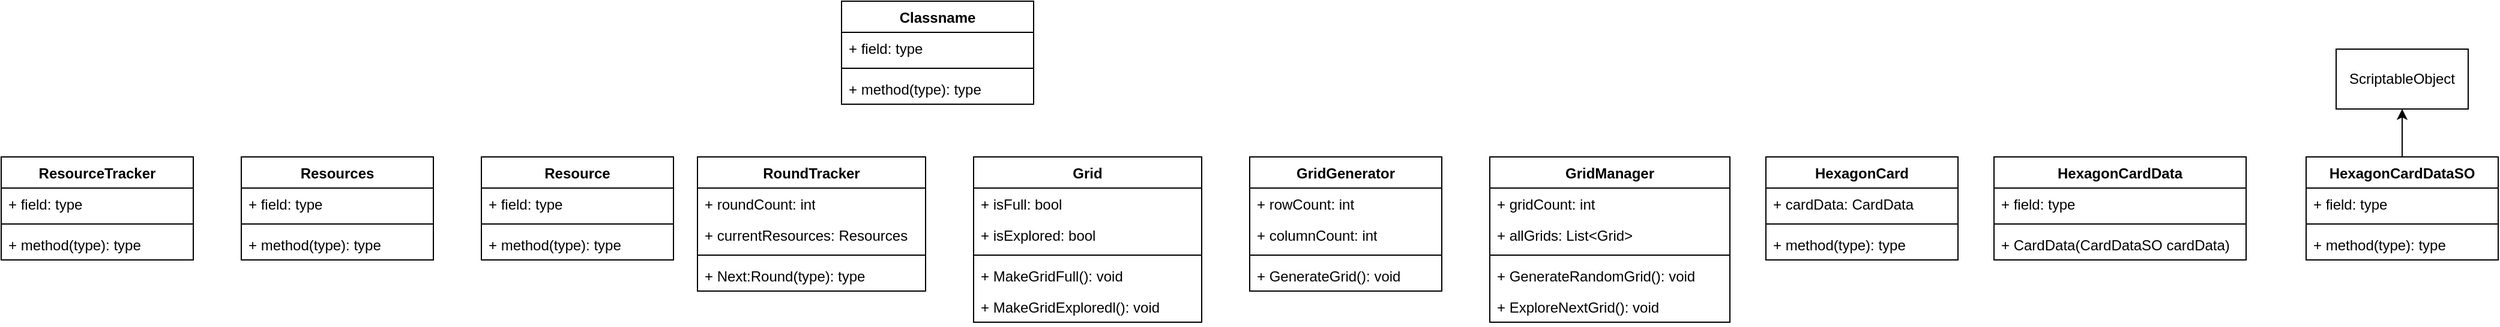 <mxfile version="21.7.2" type="device">
  <diagram name="Sayfa -1" id="7Gfia22SGKKhUa6N_Pm-">
    <mxGraphModel dx="3512" dy="2093" grid="1" gridSize="10" guides="1" tooltips="1" connect="1" arrows="1" fold="1" page="1" pageScale="1" pageWidth="827" pageHeight="1169" math="0" shadow="0">
      <root>
        <mxCell id="0" />
        <mxCell id="1" parent="0" />
        <mxCell id="e0bRsKAhbtaAGmJGugYF-1" value="GridGenerator&lt;br&gt;" style="swimlane;fontStyle=1;align=center;verticalAlign=top;childLayout=stackLayout;horizontal=1;startSize=26;horizontalStack=0;resizeParent=1;resizeParentMax=0;resizeLast=0;collapsible=1;marginBottom=0;whiteSpace=wrap;html=1;" vertex="1" parent="1">
          <mxGeometry x="80" y="100" width="160" height="112" as="geometry" />
        </mxCell>
        <mxCell id="e0bRsKAhbtaAGmJGugYF-2" value="+ rowCount: int" style="text;strokeColor=none;fillColor=none;align=left;verticalAlign=top;spacingLeft=4;spacingRight=4;overflow=hidden;rotatable=0;points=[[0,0.5],[1,0.5]];portConstraint=eastwest;whiteSpace=wrap;html=1;" vertex="1" parent="e0bRsKAhbtaAGmJGugYF-1">
          <mxGeometry y="26" width="160" height="26" as="geometry" />
        </mxCell>
        <mxCell id="e0bRsKAhbtaAGmJGugYF-58" value="+ columnCount: int" style="text;strokeColor=none;fillColor=none;align=left;verticalAlign=top;spacingLeft=4;spacingRight=4;overflow=hidden;rotatable=0;points=[[0,0.5],[1,0.5]];portConstraint=eastwest;whiteSpace=wrap;html=1;" vertex="1" parent="e0bRsKAhbtaAGmJGugYF-1">
          <mxGeometry y="52" width="160" height="26" as="geometry" />
        </mxCell>
        <mxCell id="e0bRsKAhbtaAGmJGugYF-3" value="" style="line;strokeWidth=1;fillColor=none;align=left;verticalAlign=middle;spacingTop=-1;spacingLeft=3;spacingRight=3;rotatable=0;labelPosition=right;points=[];portConstraint=eastwest;strokeColor=inherit;" vertex="1" parent="e0bRsKAhbtaAGmJGugYF-1">
          <mxGeometry y="78" width="160" height="8" as="geometry" />
        </mxCell>
        <mxCell id="e0bRsKAhbtaAGmJGugYF-4" value="+ GenerateGrid(): void" style="text;strokeColor=none;fillColor=none;align=left;verticalAlign=top;spacingLeft=4;spacingRight=4;overflow=hidden;rotatable=0;points=[[0,0.5],[1,0.5]];portConstraint=eastwest;whiteSpace=wrap;html=1;" vertex="1" parent="e0bRsKAhbtaAGmJGugYF-1">
          <mxGeometry y="86" width="160" height="26" as="geometry" />
        </mxCell>
        <mxCell id="e0bRsKAhbtaAGmJGugYF-5" value="GridManager" style="swimlane;fontStyle=1;align=center;verticalAlign=top;childLayout=stackLayout;horizontal=1;startSize=26;horizontalStack=0;resizeParent=1;resizeParentMax=0;resizeLast=0;collapsible=1;marginBottom=0;whiteSpace=wrap;html=1;" vertex="1" parent="1">
          <mxGeometry x="280" y="100" width="200" height="138" as="geometry" />
        </mxCell>
        <mxCell id="e0bRsKAhbtaAGmJGugYF-6" value="+ gridCount: int" style="text;strokeColor=none;fillColor=none;align=left;verticalAlign=top;spacingLeft=4;spacingRight=4;overflow=hidden;rotatable=0;points=[[0,0.5],[1,0.5]];portConstraint=eastwest;whiteSpace=wrap;html=1;" vertex="1" parent="e0bRsKAhbtaAGmJGugYF-5">
          <mxGeometry y="26" width="200" height="26" as="geometry" />
        </mxCell>
        <mxCell id="e0bRsKAhbtaAGmJGugYF-47" value="+ allGrids: List&amp;lt;Grid&amp;gt;" style="text;strokeColor=none;fillColor=none;align=left;verticalAlign=top;spacingLeft=4;spacingRight=4;overflow=hidden;rotatable=0;points=[[0,0.5],[1,0.5]];portConstraint=eastwest;whiteSpace=wrap;html=1;" vertex="1" parent="e0bRsKAhbtaAGmJGugYF-5">
          <mxGeometry y="52" width="200" height="26" as="geometry" />
        </mxCell>
        <mxCell id="e0bRsKAhbtaAGmJGugYF-7" value="" style="line;strokeWidth=1;fillColor=none;align=left;verticalAlign=middle;spacingTop=-1;spacingLeft=3;spacingRight=3;rotatable=0;labelPosition=right;points=[];portConstraint=eastwest;strokeColor=inherit;" vertex="1" parent="e0bRsKAhbtaAGmJGugYF-5">
          <mxGeometry y="78" width="200" height="8" as="geometry" />
        </mxCell>
        <mxCell id="e0bRsKAhbtaAGmJGugYF-45" value="+ GenerateRandomGrid(): void" style="text;strokeColor=none;fillColor=none;align=left;verticalAlign=top;spacingLeft=4;spacingRight=4;overflow=hidden;rotatable=0;points=[[0,0.5],[1,0.5]];portConstraint=eastwest;whiteSpace=wrap;html=1;" vertex="1" parent="e0bRsKAhbtaAGmJGugYF-5">
          <mxGeometry y="86" width="200" height="26" as="geometry" />
        </mxCell>
        <mxCell id="e0bRsKAhbtaAGmJGugYF-8" value="+ ExploreNextGrid(): void" style="text;strokeColor=none;fillColor=none;align=left;verticalAlign=top;spacingLeft=4;spacingRight=4;overflow=hidden;rotatable=0;points=[[0,0.5],[1,0.5]];portConstraint=eastwest;whiteSpace=wrap;html=1;" vertex="1" parent="e0bRsKAhbtaAGmJGugYF-5">
          <mxGeometry y="112" width="200" height="26" as="geometry" />
        </mxCell>
        <mxCell id="e0bRsKAhbtaAGmJGugYF-9" value="HexagonCard" style="swimlane;fontStyle=1;align=center;verticalAlign=top;childLayout=stackLayout;horizontal=1;startSize=26;horizontalStack=0;resizeParent=1;resizeParentMax=0;resizeLast=0;collapsible=1;marginBottom=0;whiteSpace=wrap;html=1;" vertex="1" parent="1">
          <mxGeometry x="510" y="100" width="160" height="86" as="geometry" />
        </mxCell>
        <mxCell id="e0bRsKAhbtaAGmJGugYF-10" value="+ cardData: CardData" style="text;strokeColor=none;fillColor=none;align=left;verticalAlign=top;spacingLeft=4;spacingRight=4;overflow=hidden;rotatable=0;points=[[0,0.5],[1,0.5]];portConstraint=eastwest;whiteSpace=wrap;html=1;" vertex="1" parent="e0bRsKAhbtaAGmJGugYF-9">
          <mxGeometry y="26" width="160" height="26" as="geometry" />
        </mxCell>
        <mxCell id="e0bRsKAhbtaAGmJGugYF-11" value="" style="line;strokeWidth=1;fillColor=none;align=left;verticalAlign=middle;spacingTop=-1;spacingLeft=3;spacingRight=3;rotatable=0;labelPosition=right;points=[];portConstraint=eastwest;strokeColor=inherit;" vertex="1" parent="e0bRsKAhbtaAGmJGugYF-9">
          <mxGeometry y="52" width="160" height="8" as="geometry" />
        </mxCell>
        <mxCell id="e0bRsKAhbtaAGmJGugYF-12" value="+ method(type): type" style="text;strokeColor=none;fillColor=none;align=left;verticalAlign=top;spacingLeft=4;spacingRight=4;overflow=hidden;rotatable=0;points=[[0,0.5],[1,0.5]];portConstraint=eastwest;whiteSpace=wrap;html=1;" vertex="1" parent="e0bRsKAhbtaAGmJGugYF-9">
          <mxGeometry y="60" width="160" height="26" as="geometry" />
        </mxCell>
        <mxCell id="e0bRsKAhbtaAGmJGugYF-18" style="edgeStyle=orthogonalEdgeStyle;rounded=0;orthogonalLoop=1;jettySize=auto;html=1;" edge="1" parent="1" source="e0bRsKAhbtaAGmJGugYF-13" target="e0bRsKAhbtaAGmJGugYF-17">
          <mxGeometry relative="1" as="geometry" />
        </mxCell>
        <mxCell id="e0bRsKAhbtaAGmJGugYF-13" value="HexagonCardDataSO" style="swimlane;fontStyle=1;align=center;verticalAlign=top;childLayout=stackLayout;horizontal=1;startSize=26;horizontalStack=0;resizeParent=1;resizeParentMax=0;resizeLast=0;collapsible=1;marginBottom=0;whiteSpace=wrap;html=1;" vertex="1" parent="1">
          <mxGeometry x="960" y="100" width="160" height="86" as="geometry" />
        </mxCell>
        <mxCell id="e0bRsKAhbtaAGmJGugYF-14" value="+ field: type" style="text;strokeColor=none;fillColor=none;align=left;verticalAlign=top;spacingLeft=4;spacingRight=4;overflow=hidden;rotatable=0;points=[[0,0.5],[1,0.5]];portConstraint=eastwest;whiteSpace=wrap;html=1;" vertex="1" parent="e0bRsKAhbtaAGmJGugYF-13">
          <mxGeometry y="26" width="160" height="26" as="geometry" />
        </mxCell>
        <mxCell id="e0bRsKAhbtaAGmJGugYF-15" value="" style="line;strokeWidth=1;fillColor=none;align=left;verticalAlign=middle;spacingTop=-1;spacingLeft=3;spacingRight=3;rotatable=0;labelPosition=right;points=[];portConstraint=eastwest;strokeColor=inherit;" vertex="1" parent="e0bRsKAhbtaAGmJGugYF-13">
          <mxGeometry y="52" width="160" height="8" as="geometry" />
        </mxCell>
        <mxCell id="e0bRsKAhbtaAGmJGugYF-16" value="+ method(type): type" style="text;strokeColor=none;fillColor=none;align=left;verticalAlign=top;spacingLeft=4;spacingRight=4;overflow=hidden;rotatable=0;points=[[0,0.5],[1,0.5]];portConstraint=eastwest;whiteSpace=wrap;html=1;" vertex="1" parent="e0bRsKAhbtaAGmJGugYF-13">
          <mxGeometry y="60" width="160" height="26" as="geometry" />
        </mxCell>
        <mxCell id="e0bRsKAhbtaAGmJGugYF-17" value="ScriptableObject" style="html=1;whiteSpace=wrap;" vertex="1" parent="1">
          <mxGeometry x="985" y="10" width="110" height="50" as="geometry" />
        </mxCell>
        <mxCell id="e0bRsKAhbtaAGmJGugYF-23" value="HexagonCardData" style="swimlane;fontStyle=1;align=center;verticalAlign=top;childLayout=stackLayout;horizontal=1;startSize=26;horizontalStack=0;resizeParent=1;resizeParentMax=0;resizeLast=0;collapsible=1;marginBottom=0;whiteSpace=wrap;html=1;" vertex="1" parent="1">
          <mxGeometry x="700" y="100" width="210" height="86" as="geometry" />
        </mxCell>
        <mxCell id="e0bRsKAhbtaAGmJGugYF-24" value="+ field: type" style="text;strokeColor=none;fillColor=none;align=left;verticalAlign=top;spacingLeft=4;spacingRight=4;overflow=hidden;rotatable=0;points=[[0,0.5],[1,0.5]];portConstraint=eastwest;whiteSpace=wrap;html=1;" vertex="1" parent="e0bRsKAhbtaAGmJGugYF-23">
          <mxGeometry y="26" width="210" height="26" as="geometry" />
        </mxCell>
        <mxCell id="e0bRsKAhbtaAGmJGugYF-25" value="" style="line;strokeWidth=1;fillColor=none;align=left;verticalAlign=middle;spacingTop=-1;spacingLeft=3;spacingRight=3;rotatable=0;labelPosition=right;points=[];portConstraint=eastwest;strokeColor=inherit;" vertex="1" parent="e0bRsKAhbtaAGmJGugYF-23">
          <mxGeometry y="52" width="210" height="8" as="geometry" />
        </mxCell>
        <mxCell id="e0bRsKAhbtaAGmJGugYF-26" value="+ CardData(CardDataSO cardData)" style="text;strokeColor=none;fillColor=none;align=left;verticalAlign=top;spacingLeft=4;spacingRight=4;overflow=hidden;rotatable=0;points=[[0,0.5],[1,0.5]];portConstraint=eastwest;whiteSpace=wrap;html=1;" vertex="1" parent="e0bRsKAhbtaAGmJGugYF-23">
          <mxGeometry y="60" width="210" height="26" as="geometry" />
        </mxCell>
        <mxCell id="e0bRsKAhbtaAGmJGugYF-27" value="Grid" style="swimlane;fontStyle=1;align=center;verticalAlign=top;childLayout=stackLayout;horizontal=1;startSize=26;horizontalStack=0;resizeParent=1;resizeParentMax=0;resizeLast=0;collapsible=1;marginBottom=0;whiteSpace=wrap;html=1;" vertex="1" parent="1">
          <mxGeometry x="-150" y="100" width="190" height="138" as="geometry" />
        </mxCell>
        <mxCell id="e0bRsKAhbtaAGmJGugYF-28" value="+ isFull: bool" style="text;strokeColor=none;fillColor=none;align=left;verticalAlign=top;spacingLeft=4;spacingRight=4;overflow=hidden;rotatable=0;points=[[0,0.5],[1,0.5]];portConstraint=eastwest;whiteSpace=wrap;html=1;" vertex="1" parent="e0bRsKAhbtaAGmJGugYF-27">
          <mxGeometry y="26" width="190" height="26" as="geometry" />
        </mxCell>
        <mxCell id="e0bRsKAhbtaAGmJGugYF-46" value="+ isExplored: bool" style="text;strokeColor=none;fillColor=none;align=left;verticalAlign=top;spacingLeft=4;spacingRight=4;overflow=hidden;rotatable=0;points=[[0,0.5],[1,0.5]];portConstraint=eastwest;whiteSpace=wrap;html=1;" vertex="1" parent="e0bRsKAhbtaAGmJGugYF-27">
          <mxGeometry y="52" width="190" height="26" as="geometry" />
        </mxCell>
        <mxCell id="e0bRsKAhbtaAGmJGugYF-29" value="" style="line;strokeWidth=1;fillColor=none;align=left;verticalAlign=middle;spacingTop=-1;spacingLeft=3;spacingRight=3;rotatable=0;labelPosition=right;points=[];portConstraint=eastwest;strokeColor=inherit;" vertex="1" parent="e0bRsKAhbtaAGmJGugYF-27">
          <mxGeometry y="78" width="190" height="8" as="geometry" />
        </mxCell>
        <mxCell id="e0bRsKAhbtaAGmJGugYF-30" value="+ MakeGridFull(): void" style="text;strokeColor=none;fillColor=none;align=left;verticalAlign=top;spacingLeft=4;spacingRight=4;overflow=hidden;rotatable=0;points=[[0,0.5],[1,0.5]];portConstraint=eastwest;whiteSpace=wrap;html=1;" vertex="1" parent="e0bRsKAhbtaAGmJGugYF-27">
          <mxGeometry y="86" width="190" height="26" as="geometry" />
        </mxCell>
        <mxCell id="e0bRsKAhbtaAGmJGugYF-48" value="+ MakeGridExploredl(): void" style="text;strokeColor=none;fillColor=none;align=left;verticalAlign=top;spacingLeft=4;spacingRight=4;overflow=hidden;rotatable=0;points=[[0,0.5],[1,0.5]];portConstraint=eastwest;whiteSpace=wrap;html=1;" vertex="1" parent="e0bRsKAhbtaAGmJGugYF-27">
          <mxGeometry y="112" width="190" height="26" as="geometry" />
        </mxCell>
        <mxCell id="e0bRsKAhbtaAGmJGugYF-31" value="RoundTracker" style="swimlane;fontStyle=1;align=center;verticalAlign=top;childLayout=stackLayout;horizontal=1;startSize=26;horizontalStack=0;resizeParent=1;resizeParentMax=0;resizeLast=0;collapsible=1;marginBottom=0;whiteSpace=wrap;html=1;" vertex="1" parent="1">
          <mxGeometry x="-380" y="100" width="190" height="112" as="geometry" />
        </mxCell>
        <mxCell id="e0bRsKAhbtaAGmJGugYF-32" value="+ roundCount: int" style="text;strokeColor=none;fillColor=none;align=left;verticalAlign=top;spacingLeft=4;spacingRight=4;overflow=hidden;rotatable=0;points=[[0,0.5],[1,0.5]];portConstraint=eastwest;whiteSpace=wrap;html=1;" vertex="1" parent="e0bRsKAhbtaAGmJGugYF-31">
          <mxGeometry y="26" width="190" height="26" as="geometry" />
        </mxCell>
        <mxCell id="e0bRsKAhbtaAGmJGugYF-57" value="+ currentResources: Resources" style="text;strokeColor=none;fillColor=none;align=left;verticalAlign=top;spacingLeft=4;spacingRight=4;overflow=hidden;rotatable=0;points=[[0,0.5],[1,0.5]];portConstraint=eastwest;whiteSpace=wrap;html=1;" vertex="1" parent="e0bRsKAhbtaAGmJGugYF-31">
          <mxGeometry y="52" width="190" height="26" as="geometry" />
        </mxCell>
        <mxCell id="e0bRsKAhbtaAGmJGugYF-33" value="" style="line;strokeWidth=1;fillColor=none;align=left;verticalAlign=middle;spacingTop=-1;spacingLeft=3;spacingRight=3;rotatable=0;labelPosition=right;points=[];portConstraint=eastwest;strokeColor=inherit;" vertex="1" parent="e0bRsKAhbtaAGmJGugYF-31">
          <mxGeometry y="78" width="190" height="8" as="geometry" />
        </mxCell>
        <mxCell id="e0bRsKAhbtaAGmJGugYF-34" value="+ Next:Round(type): type" style="text;strokeColor=none;fillColor=none;align=left;verticalAlign=top;spacingLeft=4;spacingRight=4;overflow=hidden;rotatable=0;points=[[0,0.5],[1,0.5]];portConstraint=eastwest;whiteSpace=wrap;html=1;" vertex="1" parent="e0bRsKAhbtaAGmJGugYF-31">
          <mxGeometry y="86" width="190" height="26" as="geometry" />
        </mxCell>
        <mxCell id="e0bRsKAhbtaAGmJGugYF-37" value="Resource" style="swimlane;fontStyle=1;align=center;verticalAlign=top;childLayout=stackLayout;horizontal=1;startSize=26;horizontalStack=0;resizeParent=1;resizeParentMax=0;resizeLast=0;collapsible=1;marginBottom=0;whiteSpace=wrap;html=1;" vertex="1" parent="1">
          <mxGeometry x="-560" y="100" width="160" height="86" as="geometry" />
        </mxCell>
        <mxCell id="e0bRsKAhbtaAGmJGugYF-38" value="+ field: type" style="text;strokeColor=none;fillColor=none;align=left;verticalAlign=top;spacingLeft=4;spacingRight=4;overflow=hidden;rotatable=0;points=[[0,0.5],[1,0.5]];portConstraint=eastwest;whiteSpace=wrap;html=1;" vertex="1" parent="e0bRsKAhbtaAGmJGugYF-37">
          <mxGeometry y="26" width="160" height="26" as="geometry" />
        </mxCell>
        <mxCell id="e0bRsKAhbtaAGmJGugYF-39" value="" style="line;strokeWidth=1;fillColor=none;align=left;verticalAlign=middle;spacingTop=-1;spacingLeft=3;spacingRight=3;rotatable=0;labelPosition=right;points=[];portConstraint=eastwest;strokeColor=inherit;" vertex="1" parent="e0bRsKAhbtaAGmJGugYF-37">
          <mxGeometry y="52" width="160" height="8" as="geometry" />
        </mxCell>
        <mxCell id="e0bRsKAhbtaAGmJGugYF-40" value="+ method(type): type" style="text;strokeColor=none;fillColor=none;align=left;verticalAlign=top;spacingLeft=4;spacingRight=4;overflow=hidden;rotatable=0;points=[[0,0.5],[1,0.5]];portConstraint=eastwest;whiteSpace=wrap;html=1;" vertex="1" parent="e0bRsKAhbtaAGmJGugYF-37">
          <mxGeometry y="60" width="160" height="26" as="geometry" />
        </mxCell>
        <mxCell id="e0bRsKAhbtaAGmJGugYF-49" value="ResourceTracker" style="swimlane;fontStyle=1;align=center;verticalAlign=top;childLayout=stackLayout;horizontal=1;startSize=26;horizontalStack=0;resizeParent=1;resizeParentMax=0;resizeLast=0;collapsible=1;marginBottom=0;whiteSpace=wrap;html=1;" vertex="1" parent="1">
          <mxGeometry x="-960" y="100" width="160" height="86" as="geometry" />
        </mxCell>
        <mxCell id="e0bRsKAhbtaAGmJGugYF-50" value="+ field: type" style="text;strokeColor=none;fillColor=none;align=left;verticalAlign=top;spacingLeft=4;spacingRight=4;overflow=hidden;rotatable=0;points=[[0,0.5],[1,0.5]];portConstraint=eastwest;whiteSpace=wrap;html=1;" vertex="1" parent="e0bRsKAhbtaAGmJGugYF-49">
          <mxGeometry y="26" width="160" height="26" as="geometry" />
        </mxCell>
        <mxCell id="e0bRsKAhbtaAGmJGugYF-51" value="" style="line;strokeWidth=1;fillColor=none;align=left;verticalAlign=middle;spacingTop=-1;spacingLeft=3;spacingRight=3;rotatable=0;labelPosition=right;points=[];portConstraint=eastwest;strokeColor=inherit;" vertex="1" parent="e0bRsKAhbtaAGmJGugYF-49">
          <mxGeometry y="52" width="160" height="8" as="geometry" />
        </mxCell>
        <mxCell id="e0bRsKAhbtaAGmJGugYF-52" value="+ method(type): type" style="text;strokeColor=none;fillColor=none;align=left;verticalAlign=top;spacingLeft=4;spacingRight=4;overflow=hidden;rotatable=0;points=[[0,0.5],[1,0.5]];portConstraint=eastwest;whiteSpace=wrap;html=1;" vertex="1" parent="e0bRsKAhbtaAGmJGugYF-49">
          <mxGeometry y="60" width="160" height="26" as="geometry" />
        </mxCell>
        <mxCell id="e0bRsKAhbtaAGmJGugYF-53" value="Resources" style="swimlane;fontStyle=1;align=center;verticalAlign=top;childLayout=stackLayout;horizontal=1;startSize=26;horizontalStack=0;resizeParent=1;resizeParentMax=0;resizeLast=0;collapsible=1;marginBottom=0;whiteSpace=wrap;html=1;" vertex="1" parent="1">
          <mxGeometry x="-760" y="100" width="160" height="86" as="geometry" />
        </mxCell>
        <mxCell id="e0bRsKAhbtaAGmJGugYF-54" value="+ field: type" style="text;strokeColor=none;fillColor=none;align=left;verticalAlign=top;spacingLeft=4;spacingRight=4;overflow=hidden;rotatable=0;points=[[0,0.5],[1,0.5]];portConstraint=eastwest;whiteSpace=wrap;html=1;" vertex="1" parent="e0bRsKAhbtaAGmJGugYF-53">
          <mxGeometry y="26" width="160" height="26" as="geometry" />
        </mxCell>
        <mxCell id="e0bRsKAhbtaAGmJGugYF-55" value="" style="line;strokeWidth=1;fillColor=none;align=left;verticalAlign=middle;spacingTop=-1;spacingLeft=3;spacingRight=3;rotatable=0;labelPosition=right;points=[];portConstraint=eastwest;strokeColor=inherit;" vertex="1" parent="e0bRsKAhbtaAGmJGugYF-53">
          <mxGeometry y="52" width="160" height="8" as="geometry" />
        </mxCell>
        <mxCell id="e0bRsKAhbtaAGmJGugYF-56" value="+ method(type): type" style="text;strokeColor=none;fillColor=none;align=left;verticalAlign=top;spacingLeft=4;spacingRight=4;overflow=hidden;rotatable=0;points=[[0,0.5],[1,0.5]];portConstraint=eastwest;whiteSpace=wrap;html=1;" vertex="1" parent="e0bRsKAhbtaAGmJGugYF-53">
          <mxGeometry y="60" width="160" height="26" as="geometry" />
        </mxCell>
        <mxCell id="e0bRsKAhbtaAGmJGugYF-59" value="Classname" style="swimlane;fontStyle=1;align=center;verticalAlign=top;childLayout=stackLayout;horizontal=1;startSize=26;horizontalStack=0;resizeParent=1;resizeParentMax=0;resizeLast=0;collapsible=1;marginBottom=0;whiteSpace=wrap;html=1;" vertex="1" parent="1">
          <mxGeometry x="-260" y="-30" width="160" height="86" as="geometry" />
        </mxCell>
        <mxCell id="e0bRsKAhbtaAGmJGugYF-60" value="+ field: type" style="text;strokeColor=none;fillColor=none;align=left;verticalAlign=top;spacingLeft=4;spacingRight=4;overflow=hidden;rotatable=0;points=[[0,0.5],[1,0.5]];portConstraint=eastwest;whiteSpace=wrap;html=1;" vertex="1" parent="e0bRsKAhbtaAGmJGugYF-59">
          <mxGeometry y="26" width="160" height="26" as="geometry" />
        </mxCell>
        <mxCell id="e0bRsKAhbtaAGmJGugYF-61" value="" style="line;strokeWidth=1;fillColor=none;align=left;verticalAlign=middle;spacingTop=-1;spacingLeft=3;spacingRight=3;rotatable=0;labelPosition=right;points=[];portConstraint=eastwest;strokeColor=inherit;" vertex="1" parent="e0bRsKAhbtaAGmJGugYF-59">
          <mxGeometry y="52" width="160" height="8" as="geometry" />
        </mxCell>
        <mxCell id="e0bRsKAhbtaAGmJGugYF-62" value="+ method(type): type" style="text;strokeColor=none;fillColor=none;align=left;verticalAlign=top;spacingLeft=4;spacingRight=4;overflow=hidden;rotatable=0;points=[[0,0.5],[1,0.5]];portConstraint=eastwest;whiteSpace=wrap;html=1;" vertex="1" parent="e0bRsKAhbtaAGmJGugYF-59">
          <mxGeometry y="60" width="160" height="26" as="geometry" />
        </mxCell>
      </root>
    </mxGraphModel>
  </diagram>
</mxfile>
